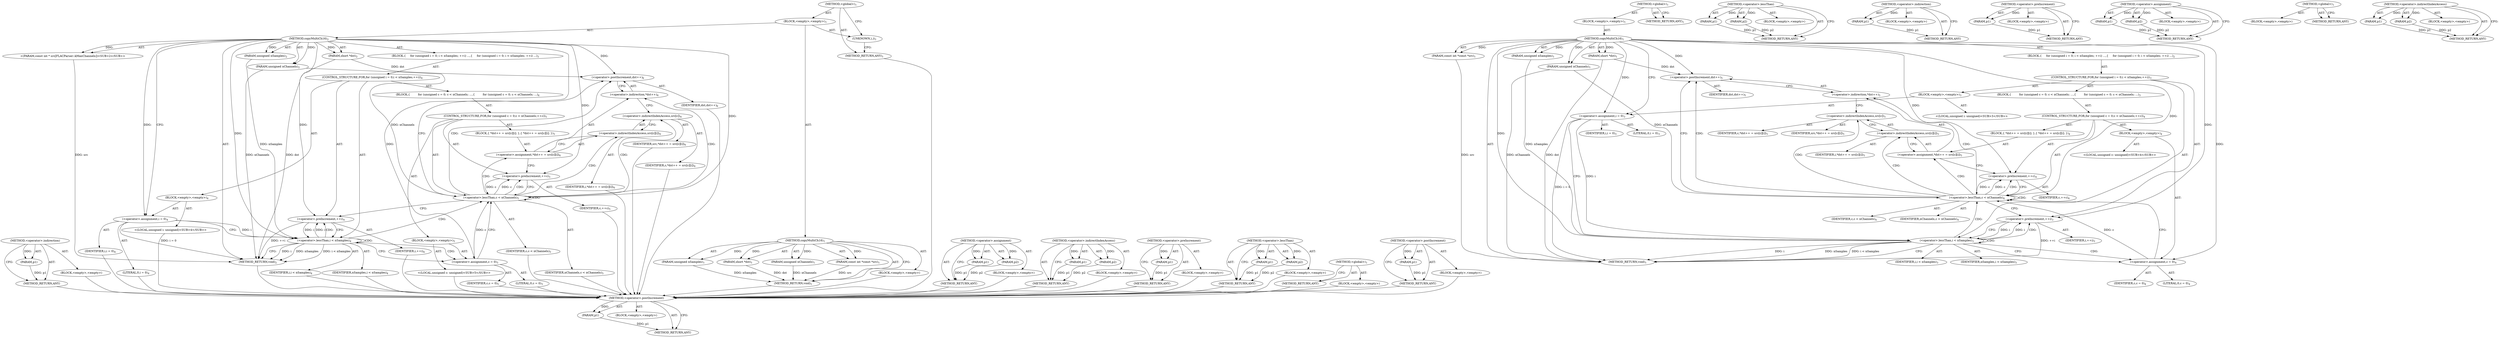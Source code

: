 digraph "&lt;operator&gt;.postIncrement" {
vulnerable_88 [label=<(METHOD,&lt;operator&gt;.postIncrement)>];
vulnerable_89 [label=<(PARAM,p1)>];
vulnerable_90 [label=<(BLOCK,&lt;empty&gt;,&lt;empty&gt;)>];
vulnerable_91 [label=<(METHOD_RETURN,ANY)>];
vulnerable_6 [label=<(METHOD,&lt;global&gt;)<SUB>1</SUB>>];
vulnerable_7 [label=<(BLOCK,&lt;empty&gt;,&lt;empty&gt;)<SUB>1</SUB>>];
vulnerable_8 [label=<(METHOD,copyMultiCh16)<SUB>1</SUB>>];
vulnerable_9 [label=<(PARAM,short *dst)<SUB>1</SUB>>];
vulnerable_10 [label=<(PARAM,const int *const *src)<SUB>1</SUB>>];
vulnerable_11 [label=<(PARAM,unsigned nSamples)<SUB>1</SUB>>];
vulnerable_12 [label=<(PARAM,unsigned nChannels)<SUB>1</SUB>>];
vulnerable_13 [label=<(BLOCK,{
     for (unsigned i = 0; i &lt; nSamples; ++i) ...,{
     for (unsigned i = 0; i &lt; nSamples; ++i) ...)<SUB>2</SUB>>];
vulnerable_14 [label=<(CONTROL_STRUCTURE,FOR,for (unsigned i = 0;i &lt; nSamples;++i))<SUB>3</SUB>>];
vulnerable_15 [label=<(BLOCK,&lt;empty&gt;,&lt;empty&gt;)<SUB>3</SUB>>];
vulnerable_16 [label="<(LOCAL,unsigned i: unsigned)<SUB>3</SUB>>"];
vulnerable_17 [label=<(&lt;operator&gt;.assignment,i = 0)<SUB>3</SUB>>];
vulnerable_18 [label=<(IDENTIFIER,i,i = 0)<SUB>3</SUB>>];
vulnerable_19 [label=<(LITERAL,0,i = 0)<SUB>3</SUB>>];
vulnerable_20 [label=<(&lt;operator&gt;.lessThan,i &lt; nSamples)<SUB>3</SUB>>];
vulnerable_21 [label=<(IDENTIFIER,i,i &lt; nSamples)<SUB>3</SUB>>];
vulnerable_22 [label=<(IDENTIFIER,nSamples,i &lt; nSamples)<SUB>3</SUB>>];
vulnerable_23 [label=<(&lt;operator&gt;.preIncrement,++i)<SUB>3</SUB>>];
vulnerable_24 [label=<(IDENTIFIER,i,++i)<SUB>3</SUB>>];
vulnerable_25 [label=<(BLOCK,{
         for (unsigned c = 0; c &lt; nChannels; ...,{
         for (unsigned c = 0; c &lt; nChannels; ...)<SUB>3</SUB>>];
vulnerable_26 [label=<(CONTROL_STRUCTURE,FOR,for (unsigned c = 0;c &lt; nChannels;++c))<SUB>4</SUB>>];
vulnerable_27 [label=<(BLOCK,&lt;empty&gt;,&lt;empty&gt;)<SUB>4</SUB>>];
vulnerable_28 [label="<(LOCAL,unsigned c: unsigned)<SUB>4</SUB>>"];
vulnerable_29 [label=<(&lt;operator&gt;.assignment,c = 0)<SUB>4</SUB>>];
vulnerable_30 [label=<(IDENTIFIER,c,c = 0)<SUB>4</SUB>>];
vulnerable_31 [label=<(LITERAL,0,c = 0)<SUB>4</SUB>>];
vulnerable_32 [label=<(&lt;operator&gt;.lessThan,c &lt; nChannels)<SUB>4</SUB>>];
vulnerable_33 [label=<(IDENTIFIER,c,c &lt; nChannels)<SUB>4</SUB>>];
vulnerable_34 [label=<(IDENTIFIER,nChannels,c &lt; nChannels)<SUB>4</SUB>>];
vulnerable_35 [label=<(&lt;operator&gt;.preIncrement,++c)<SUB>4</SUB>>];
vulnerable_36 [label=<(IDENTIFIER,c,++c)<SUB>4</SUB>>];
vulnerable_37 [label=<(BLOCK,{
 *dst++ = src[c][i];
 },{
 *dst++ = src[c][i];
 })<SUB>4</SUB>>];
vulnerable_38 [label=<(&lt;operator&gt;.assignment,*dst++ = src[c][i])<SUB>5</SUB>>];
vulnerable_39 [label=<(&lt;operator&gt;.indirection,*dst++)<SUB>5</SUB>>];
vulnerable_40 [label=<(&lt;operator&gt;.postIncrement,dst++)<SUB>5</SUB>>];
vulnerable_41 [label=<(IDENTIFIER,dst,dst++)<SUB>5</SUB>>];
vulnerable_42 [label=<(&lt;operator&gt;.indirectIndexAccess,src[c][i])<SUB>5</SUB>>];
vulnerable_43 [label=<(&lt;operator&gt;.indirectIndexAccess,src[c])<SUB>5</SUB>>];
vulnerable_44 [label=<(IDENTIFIER,src,*dst++ = src[c][i])<SUB>5</SUB>>];
vulnerable_45 [label=<(IDENTIFIER,c,*dst++ = src[c][i])<SUB>5</SUB>>];
vulnerable_46 [label=<(IDENTIFIER,i,*dst++ = src[c][i])<SUB>5</SUB>>];
vulnerable_47 [label=<(METHOD_RETURN,void)<SUB>1</SUB>>];
vulnerable_49 [label=<(METHOD_RETURN,ANY)<SUB>1</SUB>>];
vulnerable_75 [label=<(METHOD,&lt;operator&gt;.lessThan)>];
vulnerable_76 [label=<(PARAM,p1)>];
vulnerable_77 [label=<(PARAM,p2)>];
vulnerable_78 [label=<(BLOCK,&lt;empty&gt;,&lt;empty&gt;)>];
vulnerable_79 [label=<(METHOD_RETURN,ANY)>];
vulnerable_84 [label=<(METHOD,&lt;operator&gt;.indirection)>];
vulnerable_85 [label=<(PARAM,p1)>];
vulnerable_86 [label=<(BLOCK,&lt;empty&gt;,&lt;empty&gt;)>];
vulnerable_87 [label=<(METHOD_RETURN,ANY)>];
vulnerable_80 [label=<(METHOD,&lt;operator&gt;.preIncrement)>];
vulnerable_81 [label=<(PARAM,p1)>];
vulnerable_82 [label=<(BLOCK,&lt;empty&gt;,&lt;empty&gt;)>];
vulnerable_83 [label=<(METHOD_RETURN,ANY)>];
vulnerable_70 [label=<(METHOD,&lt;operator&gt;.assignment)>];
vulnerable_71 [label=<(PARAM,p1)>];
vulnerable_72 [label=<(PARAM,p2)>];
vulnerable_73 [label=<(BLOCK,&lt;empty&gt;,&lt;empty&gt;)>];
vulnerable_74 [label=<(METHOD_RETURN,ANY)>];
vulnerable_64 [label=<(METHOD,&lt;global&gt;)<SUB>1</SUB>>];
vulnerable_65 [label=<(BLOCK,&lt;empty&gt;,&lt;empty&gt;)>];
vulnerable_66 [label=<(METHOD_RETURN,ANY)>];
vulnerable_92 [label=<(METHOD,&lt;operator&gt;.indirectIndexAccess)>];
vulnerable_93 [label=<(PARAM,p1)>];
vulnerable_94 [label=<(PARAM,p2)>];
vulnerable_95 [label=<(BLOCK,&lt;empty&gt;,&lt;empty&gt;)>];
vulnerable_96 [label=<(METHOD_RETURN,ANY)>];
fixed_95 [label=<(METHOD,&lt;operator&gt;.indirection)>];
fixed_96 [label=<(PARAM,p1)>];
fixed_97 [label=<(BLOCK,&lt;empty&gt;,&lt;empty&gt;)>];
fixed_98 [label=<(METHOD_RETURN,ANY)>];
fixed_6 [label=<(METHOD,&lt;global&gt;)<SUB>1</SUB>>];
fixed_7 [label=<(BLOCK,&lt;empty&gt;,&lt;empty&gt;)<SUB>1</SUB>>];
fixed_8 [label=<(METHOD,copyMultiCh16)<SUB>1</SUB>>];
fixed_9 [label=<(PARAM,short *dst)<SUB>1</SUB>>];
fixed_10 [label=<(PARAM,const int *const *src)<SUB>1</SUB>>];
fixed_11 [label=<(PARAM,unsigned nSamples)<SUB>1</SUB>>];
fixed_12 [label=<(PARAM,unsigned nChannels)<SUB>1</SUB>>];
fixed_13 [label=<(BLOCK,&lt;empty&gt;,&lt;empty&gt;)>];
fixed_14 [label=<(METHOD_RETURN,void)<SUB>1</SUB>>];
fixed_16 [label=<(UNKNOWN,),))<SUB>1</SUB>>];
fixed_17 [label=<(METHOD,copyMultiCh16)<SUB>2</SUB>>];
fixed_18 [label=<(PARAM,short *dst)<SUB>2</SUB>>];
fixed_19 [label="<(PARAM,const int * src[FLACParser::kMaxChannels])<SUB>2</SUB>>"];
fixed_20 [label=<(PARAM,unsigned nSamples)<SUB>2</SUB>>];
fixed_21 [label=<(PARAM,unsigned nChannels)<SUB>2</SUB>>];
fixed_22 [label=<(BLOCK,{
     for (unsigned i = 0; i &lt; nSamples; ++i) ...,{
     for (unsigned i = 0; i &lt; nSamples; ++i) ...)<SUB>3</SUB>>];
fixed_23 [label=<(CONTROL_STRUCTURE,FOR,for (unsigned i = 0;i &lt; nSamples;++i))<SUB>4</SUB>>];
fixed_24 [label=<(BLOCK,&lt;empty&gt;,&lt;empty&gt;)<SUB>4</SUB>>];
fixed_25 [label="<(LOCAL,unsigned i: unsigned)<SUB>4</SUB>>"];
fixed_26 [label=<(&lt;operator&gt;.assignment,i = 0)<SUB>4</SUB>>];
fixed_27 [label=<(IDENTIFIER,i,i = 0)<SUB>4</SUB>>];
fixed_28 [label=<(LITERAL,0,i = 0)<SUB>4</SUB>>];
fixed_29 [label=<(&lt;operator&gt;.lessThan,i &lt; nSamples)<SUB>4</SUB>>];
fixed_30 [label=<(IDENTIFIER,i,i &lt; nSamples)<SUB>4</SUB>>];
fixed_31 [label=<(IDENTIFIER,nSamples,i &lt; nSamples)<SUB>4</SUB>>];
fixed_32 [label=<(&lt;operator&gt;.preIncrement,++i)<SUB>4</SUB>>];
fixed_33 [label=<(IDENTIFIER,i,++i)<SUB>4</SUB>>];
fixed_34 [label=<(BLOCK,{
         for (unsigned c = 0; c &lt; nChannels; ...,{
         for (unsigned c = 0; c &lt; nChannels; ...)<SUB>4</SUB>>];
fixed_35 [label=<(CONTROL_STRUCTURE,FOR,for (unsigned c = 0;c &lt; nChannels;++c))<SUB>5</SUB>>];
fixed_36 [label=<(BLOCK,&lt;empty&gt;,&lt;empty&gt;)<SUB>5</SUB>>];
fixed_37 [label="<(LOCAL,unsigned c: unsigned)<SUB>5</SUB>>"];
fixed_38 [label=<(&lt;operator&gt;.assignment,c = 0)<SUB>5</SUB>>];
fixed_39 [label=<(IDENTIFIER,c,c = 0)<SUB>5</SUB>>];
fixed_40 [label=<(LITERAL,0,c = 0)<SUB>5</SUB>>];
fixed_41 [label=<(&lt;operator&gt;.lessThan,c &lt; nChannels)<SUB>5</SUB>>];
fixed_42 [label=<(IDENTIFIER,c,c &lt; nChannels)<SUB>5</SUB>>];
fixed_43 [label=<(IDENTIFIER,nChannels,c &lt; nChannels)<SUB>5</SUB>>];
fixed_44 [label=<(&lt;operator&gt;.preIncrement,++c)<SUB>5</SUB>>];
fixed_45 [label=<(IDENTIFIER,c,++c)<SUB>5</SUB>>];
fixed_46 [label=<(BLOCK,{
 *dst++ = src[c][i];
 },{
 *dst++ = src[c][i];
 })<SUB>5</SUB>>];
fixed_47 [label=<(&lt;operator&gt;.assignment,*dst++ = src[c][i])<SUB>6</SUB>>];
fixed_48 [label=<(&lt;operator&gt;.indirection,*dst++)<SUB>6</SUB>>];
fixed_49 [label=<(&lt;operator&gt;.postIncrement,dst++)<SUB>6</SUB>>];
fixed_50 [label=<(IDENTIFIER,dst,dst++)<SUB>6</SUB>>];
fixed_51 [label=<(&lt;operator&gt;.indirectIndexAccess,src[c][i])<SUB>6</SUB>>];
fixed_52 [label=<(&lt;operator&gt;.indirectIndexAccess,src[c])<SUB>6</SUB>>];
fixed_53 [label=<(IDENTIFIER,src,*dst++ = src[c][i])<SUB>6</SUB>>];
fixed_54 [label=<(IDENTIFIER,c,*dst++ = src[c][i])<SUB>6</SUB>>];
fixed_55 [label=<(IDENTIFIER,i,*dst++ = src[c][i])<SUB>6</SUB>>];
fixed_56 [label=<(METHOD_RETURN,void)<SUB>2</SUB>>];
fixed_58 [label=<(METHOD_RETURN,ANY)<SUB>1</SUB>>];
fixed_81 [label=<(METHOD,&lt;operator&gt;.assignment)>];
fixed_82 [label=<(PARAM,p1)>];
fixed_83 [label=<(PARAM,p2)>];
fixed_84 [label=<(BLOCK,&lt;empty&gt;,&lt;empty&gt;)>];
fixed_85 [label=<(METHOD_RETURN,ANY)>];
fixed_103 [label=<(METHOD,&lt;operator&gt;.indirectIndexAccess)>];
fixed_104 [label=<(PARAM,p1)>];
fixed_105 [label=<(PARAM,p2)>];
fixed_106 [label=<(BLOCK,&lt;empty&gt;,&lt;empty&gt;)>];
fixed_107 [label=<(METHOD_RETURN,ANY)>];
fixed_91 [label=<(METHOD,&lt;operator&gt;.preIncrement)>];
fixed_92 [label=<(PARAM,p1)>];
fixed_93 [label=<(BLOCK,&lt;empty&gt;,&lt;empty&gt;)>];
fixed_94 [label=<(METHOD_RETURN,ANY)>];
fixed_86 [label=<(METHOD,&lt;operator&gt;.lessThan)>];
fixed_87 [label=<(PARAM,p1)>];
fixed_88 [label=<(PARAM,p2)>];
fixed_89 [label=<(BLOCK,&lt;empty&gt;,&lt;empty&gt;)>];
fixed_90 [label=<(METHOD_RETURN,ANY)>];
fixed_75 [label=<(METHOD,&lt;global&gt;)<SUB>1</SUB>>];
fixed_76 [label=<(BLOCK,&lt;empty&gt;,&lt;empty&gt;)>];
fixed_77 [label=<(METHOD_RETURN,ANY)>];
fixed_99 [label=<(METHOD,&lt;operator&gt;.postIncrement)>];
fixed_100 [label=<(PARAM,p1)>];
fixed_101 [label=<(BLOCK,&lt;empty&gt;,&lt;empty&gt;)>];
fixed_102 [label=<(METHOD_RETURN,ANY)>];
vulnerable_88 -> vulnerable_89  [key=0, label="AST: "];
vulnerable_88 -> vulnerable_89  [key=1, label="DDG: "];
vulnerable_88 -> vulnerable_90  [key=0, label="AST: "];
vulnerable_88 -> vulnerable_91  [key=0, label="AST: "];
vulnerable_88 -> vulnerable_91  [key=1, label="CFG: "];
vulnerable_89 -> vulnerable_91  [key=0, label="DDG: p1"];
vulnerable_6 -> vulnerable_7  [key=0, label="AST: "];
vulnerable_6 -> vulnerable_49  [key=0, label="AST: "];
vulnerable_6 -> vulnerable_49  [key=1, label="CFG: "];
vulnerable_7 -> vulnerable_8  [key=0, label="AST: "];
vulnerable_8 -> vulnerable_9  [key=0, label="AST: "];
vulnerable_8 -> vulnerable_9  [key=1, label="DDG: "];
vulnerable_8 -> vulnerable_10  [key=0, label="AST: "];
vulnerable_8 -> vulnerable_10  [key=1, label="DDG: "];
vulnerable_8 -> vulnerable_11  [key=0, label="AST: "];
vulnerable_8 -> vulnerable_11  [key=1, label="DDG: "];
vulnerable_8 -> vulnerable_12  [key=0, label="AST: "];
vulnerable_8 -> vulnerable_12  [key=1, label="DDG: "];
vulnerable_8 -> vulnerable_13  [key=0, label="AST: "];
vulnerable_8 -> vulnerable_47  [key=0, label="AST: "];
vulnerable_8 -> vulnerable_17  [key=0, label="CFG: "];
vulnerable_8 -> vulnerable_17  [key=1, label="DDG: "];
vulnerable_8 -> vulnerable_20  [key=0, label="DDG: "];
vulnerable_8 -> vulnerable_23  [key=0, label="DDG: "];
vulnerable_8 -> vulnerable_29  [key=0, label="DDG: "];
vulnerable_8 -> vulnerable_32  [key=0, label="DDG: "];
vulnerable_8 -> vulnerable_35  [key=0, label="DDG: "];
vulnerable_8 -> vulnerable_40  [key=0, label="DDG: "];
vulnerable_9 -> vulnerable_47  [key=0, label="DDG: dst"];
vulnerable_9 -> vulnerable_40  [key=0, label="DDG: dst"];
vulnerable_10 -> vulnerable_47  [key=0, label="DDG: src"];
vulnerable_11 -> vulnerable_20  [key=0, label="DDG: nSamples"];
vulnerable_12 -> vulnerable_47  [key=0, label="DDG: nChannels"];
vulnerable_12 -> vulnerable_32  [key=0, label="DDG: nChannels"];
vulnerable_13 -> vulnerable_14  [key=0, label="AST: "];
vulnerable_14 -> vulnerable_15  [key=0, label="AST: "];
vulnerable_14 -> vulnerable_20  [key=0, label="AST: "];
vulnerable_14 -> vulnerable_23  [key=0, label="AST: "];
vulnerable_14 -> vulnerable_25  [key=0, label="AST: "];
vulnerable_15 -> vulnerable_16  [key=0, label="AST: "];
vulnerable_15 -> vulnerable_17  [key=0, label="AST: "];
vulnerable_17 -> vulnerable_18  [key=0, label="AST: "];
vulnerable_17 -> vulnerable_19  [key=0, label="AST: "];
vulnerable_17 -> vulnerable_20  [key=0, label="CFG: "];
vulnerable_17 -> vulnerable_20  [key=1, label="DDG: i"];
vulnerable_17 -> vulnerable_47  [key=0, label="DDG: i = 0"];
vulnerable_20 -> vulnerable_21  [key=0, label="AST: "];
vulnerable_20 -> vulnerable_22  [key=0, label="AST: "];
vulnerable_20 -> vulnerable_47  [key=0, label="CFG: "];
vulnerable_20 -> vulnerable_47  [key=1, label="DDG: i"];
vulnerable_20 -> vulnerable_47  [key=2, label="DDG: nSamples"];
vulnerable_20 -> vulnerable_47  [key=3, label="DDG: i &lt; nSamples"];
vulnerable_20 -> vulnerable_29  [key=0, label="CFG: "];
vulnerable_20 -> vulnerable_29  [key=1, label="CDG: "];
vulnerable_20 -> vulnerable_23  [key=0, label="DDG: i"];
vulnerable_20 -> vulnerable_23  [key=1, label="CDG: "];
vulnerable_20 -> vulnerable_32  [key=0, label="CDG: "];
vulnerable_20 -> vulnerable_20  [key=0, label="CDG: "];
vulnerable_23 -> vulnerable_24  [key=0, label="AST: "];
vulnerable_23 -> vulnerable_20  [key=0, label="CFG: "];
vulnerable_23 -> vulnerable_20  [key=1, label="DDG: i"];
vulnerable_23 -> vulnerable_47  [key=0, label="DDG: ++i"];
vulnerable_25 -> vulnerable_26  [key=0, label="AST: "];
vulnerable_26 -> vulnerable_27  [key=0, label="AST: "];
vulnerable_26 -> vulnerable_32  [key=0, label="AST: "];
vulnerable_26 -> vulnerable_35  [key=0, label="AST: "];
vulnerable_26 -> vulnerable_37  [key=0, label="AST: "];
vulnerable_27 -> vulnerable_28  [key=0, label="AST: "];
vulnerable_27 -> vulnerable_29  [key=0, label="AST: "];
vulnerable_29 -> vulnerable_30  [key=0, label="AST: "];
vulnerable_29 -> vulnerable_31  [key=0, label="AST: "];
vulnerable_29 -> vulnerable_32  [key=0, label="CFG: "];
vulnerable_29 -> vulnerable_32  [key=1, label="DDG: c"];
vulnerable_32 -> vulnerable_33  [key=0, label="AST: "];
vulnerable_32 -> vulnerable_34  [key=0, label="AST: "];
vulnerable_32 -> vulnerable_40  [key=0, label="CFG: "];
vulnerable_32 -> vulnerable_40  [key=1, label="CDG: "];
vulnerable_32 -> vulnerable_23  [key=0, label="CFG: "];
vulnerable_32 -> vulnerable_35  [key=0, label="DDG: c"];
vulnerable_32 -> vulnerable_35  [key=1, label="CDG: "];
vulnerable_32 -> vulnerable_32  [key=0, label="CDG: "];
vulnerable_32 -> vulnerable_42  [key=0, label="CDG: "];
vulnerable_32 -> vulnerable_38  [key=0, label="CDG: "];
vulnerable_32 -> vulnerable_39  [key=0, label="CDG: "];
vulnerable_32 -> vulnerable_43  [key=0, label="CDG: "];
vulnerable_35 -> vulnerable_36  [key=0, label="AST: "];
vulnerable_35 -> vulnerable_32  [key=0, label="CFG: "];
vulnerable_35 -> vulnerable_32  [key=1, label="DDG: c"];
vulnerable_37 -> vulnerable_38  [key=0, label="AST: "];
vulnerable_38 -> vulnerable_39  [key=0, label="AST: "];
vulnerable_38 -> vulnerable_42  [key=0, label="AST: "];
vulnerable_38 -> vulnerable_35  [key=0, label="CFG: "];
vulnerable_39 -> vulnerable_40  [key=0, label="AST: "];
vulnerable_39 -> vulnerable_43  [key=0, label="CFG: "];
vulnerable_40 -> vulnerable_41  [key=0, label="AST: "];
vulnerable_40 -> vulnerable_39  [key=0, label="CFG: "];
vulnerable_42 -> vulnerable_43  [key=0, label="AST: "];
vulnerable_42 -> vulnerable_46  [key=0, label="AST: "];
vulnerable_42 -> vulnerable_38  [key=0, label="CFG: "];
vulnerable_43 -> vulnerable_44  [key=0, label="AST: "];
vulnerable_43 -> vulnerable_45  [key=0, label="AST: "];
vulnerable_43 -> vulnerable_42  [key=0, label="CFG: "];
vulnerable_75 -> vulnerable_76  [key=0, label="AST: "];
vulnerable_75 -> vulnerable_76  [key=1, label="DDG: "];
vulnerable_75 -> vulnerable_78  [key=0, label="AST: "];
vulnerable_75 -> vulnerable_77  [key=0, label="AST: "];
vulnerable_75 -> vulnerable_77  [key=1, label="DDG: "];
vulnerable_75 -> vulnerable_79  [key=0, label="AST: "];
vulnerable_75 -> vulnerable_79  [key=1, label="CFG: "];
vulnerable_76 -> vulnerable_79  [key=0, label="DDG: p1"];
vulnerable_77 -> vulnerable_79  [key=0, label="DDG: p2"];
vulnerable_84 -> vulnerable_85  [key=0, label="AST: "];
vulnerable_84 -> vulnerable_85  [key=1, label="DDG: "];
vulnerable_84 -> vulnerable_86  [key=0, label="AST: "];
vulnerable_84 -> vulnerable_87  [key=0, label="AST: "];
vulnerable_84 -> vulnerable_87  [key=1, label="CFG: "];
vulnerable_85 -> vulnerable_87  [key=0, label="DDG: p1"];
vulnerable_80 -> vulnerable_81  [key=0, label="AST: "];
vulnerable_80 -> vulnerable_81  [key=1, label="DDG: "];
vulnerable_80 -> vulnerable_82  [key=0, label="AST: "];
vulnerable_80 -> vulnerable_83  [key=0, label="AST: "];
vulnerable_80 -> vulnerable_83  [key=1, label="CFG: "];
vulnerable_81 -> vulnerable_83  [key=0, label="DDG: p1"];
vulnerable_70 -> vulnerable_71  [key=0, label="AST: "];
vulnerable_70 -> vulnerable_71  [key=1, label="DDG: "];
vulnerable_70 -> vulnerable_73  [key=0, label="AST: "];
vulnerable_70 -> vulnerable_72  [key=0, label="AST: "];
vulnerable_70 -> vulnerable_72  [key=1, label="DDG: "];
vulnerable_70 -> vulnerable_74  [key=0, label="AST: "];
vulnerable_70 -> vulnerable_74  [key=1, label="CFG: "];
vulnerable_71 -> vulnerable_74  [key=0, label="DDG: p1"];
vulnerable_72 -> vulnerable_74  [key=0, label="DDG: p2"];
vulnerable_64 -> vulnerable_65  [key=0, label="AST: "];
vulnerable_64 -> vulnerable_66  [key=0, label="AST: "];
vulnerable_64 -> vulnerable_66  [key=1, label="CFG: "];
vulnerable_92 -> vulnerable_93  [key=0, label="AST: "];
vulnerable_92 -> vulnerable_93  [key=1, label="DDG: "];
vulnerable_92 -> vulnerable_95  [key=0, label="AST: "];
vulnerable_92 -> vulnerable_94  [key=0, label="AST: "];
vulnerable_92 -> vulnerable_94  [key=1, label="DDG: "];
vulnerable_92 -> vulnerable_96  [key=0, label="AST: "];
vulnerable_92 -> vulnerable_96  [key=1, label="CFG: "];
vulnerable_93 -> vulnerable_96  [key=0, label="DDG: p1"];
vulnerable_94 -> vulnerable_96  [key=0, label="DDG: p2"];
fixed_95 -> fixed_96  [key=0, label="AST: "];
fixed_95 -> fixed_96  [key=1, label="DDG: "];
fixed_95 -> fixed_97  [key=0, label="AST: "];
fixed_95 -> fixed_98  [key=0, label="AST: "];
fixed_95 -> fixed_98  [key=1, label="CFG: "];
fixed_96 -> fixed_98  [key=0, label="DDG: p1"];
fixed_97 -> vulnerable_88  [key=0];
fixed_98 -> vulnerable_88  [key=0];
fixed_6 -> fixed_7  [key=0, label="AST: "];
fixed_6 -> fixed_58  [key=0, label="AST: "];
fixed_6 -> fixed_16  [key=0, label="CFG: "];
fixed_7 -> fixed_8  [key=0, label="AST: "];
fixed_7 -> fixed_16  [key=0, label="AST: "];
fixed_7 -> fixed_17  [key=0, label="AST: "];
fixed_8 -> fixed_9  [key=0, label="AST: "];
fixed_8 -> fixed_9  [key=1, label="DDG: "];
fixed_8 -> fixed_10  [key=0, label="AST: "];
fixed_8 -> fixed_10  [key=1, label="DDG: "];
fixed_8 -> fixed_11  [key=0, label="AST: "];
fixed_8 -> fixed_11  [key=1, label="DDG: "];
fixed_8 -> fixed_12  [key=0, label="AST: "];
fixed_8 -> fixed_12  [key=1, label="DDG: "];
fixed_8 -> fixed_13  [key=0, label="AST: "];
fixed_8 -> fixed_14  [key=0, label="AST: "];
fixed_8 -> fixed_14  [key=1, label="CFG: "];
fixed_9 -> fixed_14  [key=0, label="DDG: dst"];
fixed_10 -> fixed_14  [key=0, label="DDG: src"];
fixed_11 -> fixed_14  [key=0, label="DDG: nSamples"];
fixed_12 -> fixed_14  [key=0, label="DDG: nChannels"];
fixed_13 -> vulnerable_88  [key=0];
fixed_14 -> vulnerable_88  [key=0];
fixed_16 -> fixed_58  [key=0, label="CFG: "];
fixed_17 -> fixed_18  [key=0, label="AST: "];
fixed_17 -> fixed_18  [key=1, label="DDG: "];
fixed_17 -> fixed_19  [key=0, label="AST: "];
fixed_17 -> fixed_19  [key=1, label="DDG: "];
fixed_17 -> fixed_20  [key=0, label="AST: "];
fixed_17 -> fixed_20  [key=1, label="DDG: "];
fixed_17 -> fixed_21  [key=0, label="AST: "];
fixed_17 -> fixed_21  [key=1, label="DDG: "];
fixed_17 -> fixed_22  [key=0, label="AST: "];
fixed_17 -> fixed_56  [key=0, label="AST: "];
fixed_17 -> fixed_26  [key=0, label="CFG: "];
fixed_17 -> fixed_26  [key=1, label="DDG: "];
fixed_17 -> fixed_29  [key=0, label="DDG: "];
fixed_17 -> fixed_32  [key=0, label="DDG: "];
fixed_17 -> fixed_38  [key=0, label="DDG: "];
fixed_17 -> fixed_41  [key=0, label="DDG: "];
fixed_17 -> fixed_44  [key=0, label="DDG: "];
fixed_17 -> fixed_49  [key=0, label="DDG: "];
fixed_18 -> fixed_56  [key=0, label="DDG: dst"];
fixed_18 -> fixed_49  [key=0, label="DDG: dst"];
fixed_19 -> fixed_56  [key=0, label="DDG: src"];
fixed_20 -> fixed_29  [key=0, label="DDG: nSamples"];
fixed_21 -> fixed_56  [key=0, label="DDG: nChannels"];
fixed_21 -> fixed_41  [key=0, label="DDG: nChannels"];
fixed_22 -> fixed_23  [key=0, label="AST: "];
fixed_23 -> fixed_24  [key=0, label="AST: "];
fixed_23 -> fixed_29  [key=0, label="AST: "];
fixed_23 -> fixed_32  [key=0, label="AST: "];
fixed_23 -> fixed_34  [key=0, label="AST: "];
fixed_24 -> fixed_25  [key=0, label="AST: "];
fixed_24 -> fixed_26  [key=0, label="AST: "];
fixed_25 -> vulnerable_88  [key=0];
fixed_26 -> fixed_27  [key=0, label="AST: "];
fixed_26 -> fixed_28  [key=0, label="AST: "];
fixed_26 -> fixed_29  [key=0, label="CFG: "];
fixed_26 -> fixed_29  [key=1, label="DDG: i"];
fixed_26 -> fixed_56  [key=0, label="DDG: i = 0"];
fixed_27 -> vulnerable_88  [key=0];
fixed_28 -> vulnerable_88  [key=0];
fixed_29 -> fixed_30  [key=0, label="AST: "];
fixed_29 -> fixed_31  [key=0, label="AST: "];
fixed_29 -> fixed_56  [key=0, label="CFG: "];
fixed_29 -> fixed_56  [key=1, label="DDG: i"];
fixed_29 -> fixed_56  [key=2, label="DDG: nSamples"];
fixed_29 -> fixed_56  [key=3, label="DDG: i &lt; nSamples"];
fixed_29 -> fixed_38  [key=0, label="CFG: "];
fixed_29 -> fixed_38  [key=1, label="CDG: "];
fixed_29 -> fixed_32  [key=0, label="DDG: i"];
fixed_29 -> fixed_32  [key=1, label="CDG: "];
fixed_29 -> fixed_29  [key=0, label="CDG: "];
fixed_29 -> fixed_41  [key=0, label="CDG: "];
fixed_30 -> vulnerable_88  [key=0];
fixed_31 -> vulnerable_88  [key=0];
fixed_32 -> fixed_33  [key=0, label="AST: "];
fixed_32 -> fixed_29  [key=0, label="CFG: "];
fixed_32 -> fixed_29  [key=1, label="DDG: i"];
fixed_32 -> fixed_56  [key=0, label="DDG: ++i"];
fixed_33 -> vulnerable_88  [key=0];
fixed_34 -> fixed_35  [key=0, label="AST: "];
fixed_35 -> fixed_36  [key=0, label="AST: "];
fixed_35 -> fixed_41  [key=0, label="AST: "];
fixed_35 -> fixed_44  [key=0, label="AST: "];
fixed_35 -> fixed_46  [key=0, label="AST: "];
fixed_36 -> fixed_37  [key=0, label="AST: "];
fixed_36 -> fixed_38  [key=0, label="AST: "];
fixed_37 -> vulnerable_88  [key=0];
fixed_38 -> fixed_39  [key=0, label="AST: "];
fixed_38 -> fixed_40  [key=0, label="AST: "];
fixed_38 -> fixed_41  [key=0, label="CFG: "];
fixed_38 -> fixed_41  [key=1, label="DDG: c"];
fixed_39 -> vulnerable_88  [key=0];
fixed_40 -> vulnerable_88  [key=0];
fixed_41 -> fixed_42  [key=0, label="AST: "];
fixed_41 -> fixed_43  [key=0, label="AST: "];
fixed_41 -> fixed_49  [key=0, label="CFG: "];
fixed_41 -> fixed_49  [key=1, label="CDG: "];
fixed_41 -> fixed_32  [key=0, label="CFG: "];
fixed_41 -> fixed_44  [key=0, label="DDG: c"];
fixed_41 -> fixed_44  [key=1, label="CDG: "];
fixed_41 -> fixed_47  [key=0, label="CDG: "];
fixed_41 -> fixed_48  [key=0, label="CDG: "];
fixed_41 -> fixed_51  [key=0, label="CDG: "];
fixed_41 -> fixed_52  [key=0, label="CDG: "];
fixed_41 -> fixed_41  [key=0, label="CDG: "];
fixed_42 -> vulnerable_88  [key=0];
fixed_43 -> vulnerable_88  [key=0];
fixed_44 -> fixed_45  [key=0, label="AST: "];
fixed_44 -> fixed_41  [key=0, label="CFG: "];
fixed_44 -> fixed_41  [key=1, label="DDG: c"];
fixed_45 -> vulnerable_88  [key=0];
fixed_46 -> fixed_47  [key=0, label="AST: "];
fixed_47 -> fixed_48  [key=0, label="AST: "];
fixed_47 -> fixed_51  [key=0, label="AST: "];
fixed_47 -> fixed_44  [key=0, label="CFG: "];
fixed_48 -> fixed_49  [key=0, label="AST: "];
fixed_48 -> fixed_52  [key=0, label="CFG: "];
fixed_49 -> fixed_50  [key=0, label="AST: "];
fixed_49 -> fixed_48  [key=0, label="CFG: "];
fixed_50 -> vulnerable_88  [key=0];
fixed_51 -> fixed_52  [key=0, label="AST: "];
fixed_51 -> fixed_55  [key=0, label="AST: "];
fixed_51 -> fixed_47  [key=0, label="CFG: "];
fixed_52 -> fixed_53  [key=0, label="AST: "];
fixed_52 -> fixed_54  [key=0, label="AST: "];
fixed_52 -> fixed_51  [key=0, label="CFG: "];
fixed_53 -> vulnerable_88  [key=0];
fixed_54 -> vulnerable_88  [key=0];
fixed_55 -> vulnerable_88  [key=0];
fixed_56 -> vulnerable_88  [key=0];
fixed_58 -> vulnerable_88  [key=0];
fixed_81 -> fixed_82  [key=0, label="AST: "];
fixed_81 -> fixed_82  [key=1, label="DDG: "];
fixed_81 -> fixed_84  [key=0, label="AST: "];
fixed_81 -> fixed_83  [key=0, label="AST: "];
fixed_81 -> fixed_83  [key=1, label="DDG: "];
fixed_81 -> fixed_85  [key=0, label="AST: "];
fixed_81 -> fixed_85  [key=1, label="CFG: "];
fixed_82 -> fixed_85  [key=0, label="DDG: p1"];
fixed_83 -> fixed_85  [key=0, label="DDG: p2"];
fixed_84 -> vulnerable_88  [key=0];
fixed_85 -> vulnerable_88  [key=0];
fixed_103 -> fixed_104  [key=0, label="AST: "];
fixed_103 -> fixed_104  [key=1, label="DDG: "];
fixed_103 -> fixed_106  [key=0, label="AST: "];
fixed_103 -> fixed_105  [key=0, label="AST: "];
fixed_103 -> fixed_105  [key=1, label="DDG: "];
fixed_103 -> fixed_107  [key=0, label="AST: "];
fixed_103 -> fixed_107  [key=1, label="CFG: "];
fixed_104 -> fixed_107  [key=0, label="DDG: p1"];
fixed_105 -> fixed_107  [key=0, label="DDG: p2"];
fixed_106 -> vulnerable_88  [key=0];
fixed_107 -> vulnerable_88  [key=0];
fixed_91 -> fixed_92  [key=0, label="AST: "];
fixed_91 -> fixed_92  [key=1, label="DDG: "];
fixed_91 -> fixed_93  [key=0, label="AST: "];
fixed_91 -> fixed_94  [key=0, label="AST: "];
fixed_91 -> fixed_94  [key=1, label="CFG: "];
fixed_92 -> fixed_94  [key=0, label="DDG: p1"];
fixed_93 -> vulnerable_88  [key=0];
fixed_94 -> vulnerable_88  [key=0];
fixed_86 -> fixed_87  [key=0, label="AST: "];
fixed_86 -> fixed_87  [key=1, label="DDG: "];
fixed_86 -> fixed_89  [key=0, label="AST: "];
fixed_86 -> fixed_88  [key=0, label="AST: "];
fixed_86 -> fixed_88  [key=1, label="DDG: "];
fixed_86 -> fixed_90  [key=0, label="AST: "];
fixed_86 -> fixed_90  [key=1, label="CFG: "];
fixed_87 -> fixed_90  [key=0, label="DDG: p1"];
fixed_88 -> fixed_90  [key=0, label="DDG: p2"];
fixed_89 -> vulnerable_88  [key=0];
fixed_90 -> vulnerable_88  [key=0];
fixed_75 -> fixed_76  [key=0, label="AST: "];
fixed_75 -> fixed_77  [key=0, label="AST: "];
fixed_75 -> fixed_77  [key=1, label="CFG: "];
fixed_76 -> vulnerable_88  [key=0];
fixed_77 -> vulnerable_88  [key=0];
fixed_99 -> fixed_100  [key=0, label="AST: "];
fixed_99 -> fixed_100  [key=1, label="DDG: "];
fixed_99 -> fixed_101  [key=0, label="AST: "];
fixed_99 -> fixed_102  [key=0, label="AST: "];
fixed_99 -> fixed_102  [key=1, label="CFG: "];
fixed_100 -> fixed_102  [key=0, label="DDG: p1"];
fixed_101 -> vulnerable_88  [key=0];
fixed_102 -> vulnerable_88  [key=0];
}
